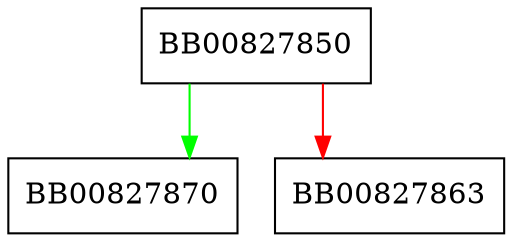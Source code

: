 digraph ossl_err_load_OCSP_strings {
  node [shape="box"];
  graph [splines=ortho];
  BB00827850 -> BB00827870 [color="green"];
  BB00827850 -> BB00827863 [color="red"];
}